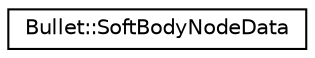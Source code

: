 digraph "Graphical Class Hierarchy"
{
  edge [fontname="Helvetica",fontsize="10",labelfontname="Helvetica",labelfontsize="10"];
  node [fontname="Helvetica",fontsize="10",shape=record];
  rankdir="LR";
  Node1 [label="Bullet::SoftBodyNodeData",height=0.2,width=0.4,color="black", fillcolor="white", style="filled",URL="$class_bullet_1_1_soft_body_node_data.html"];
}
